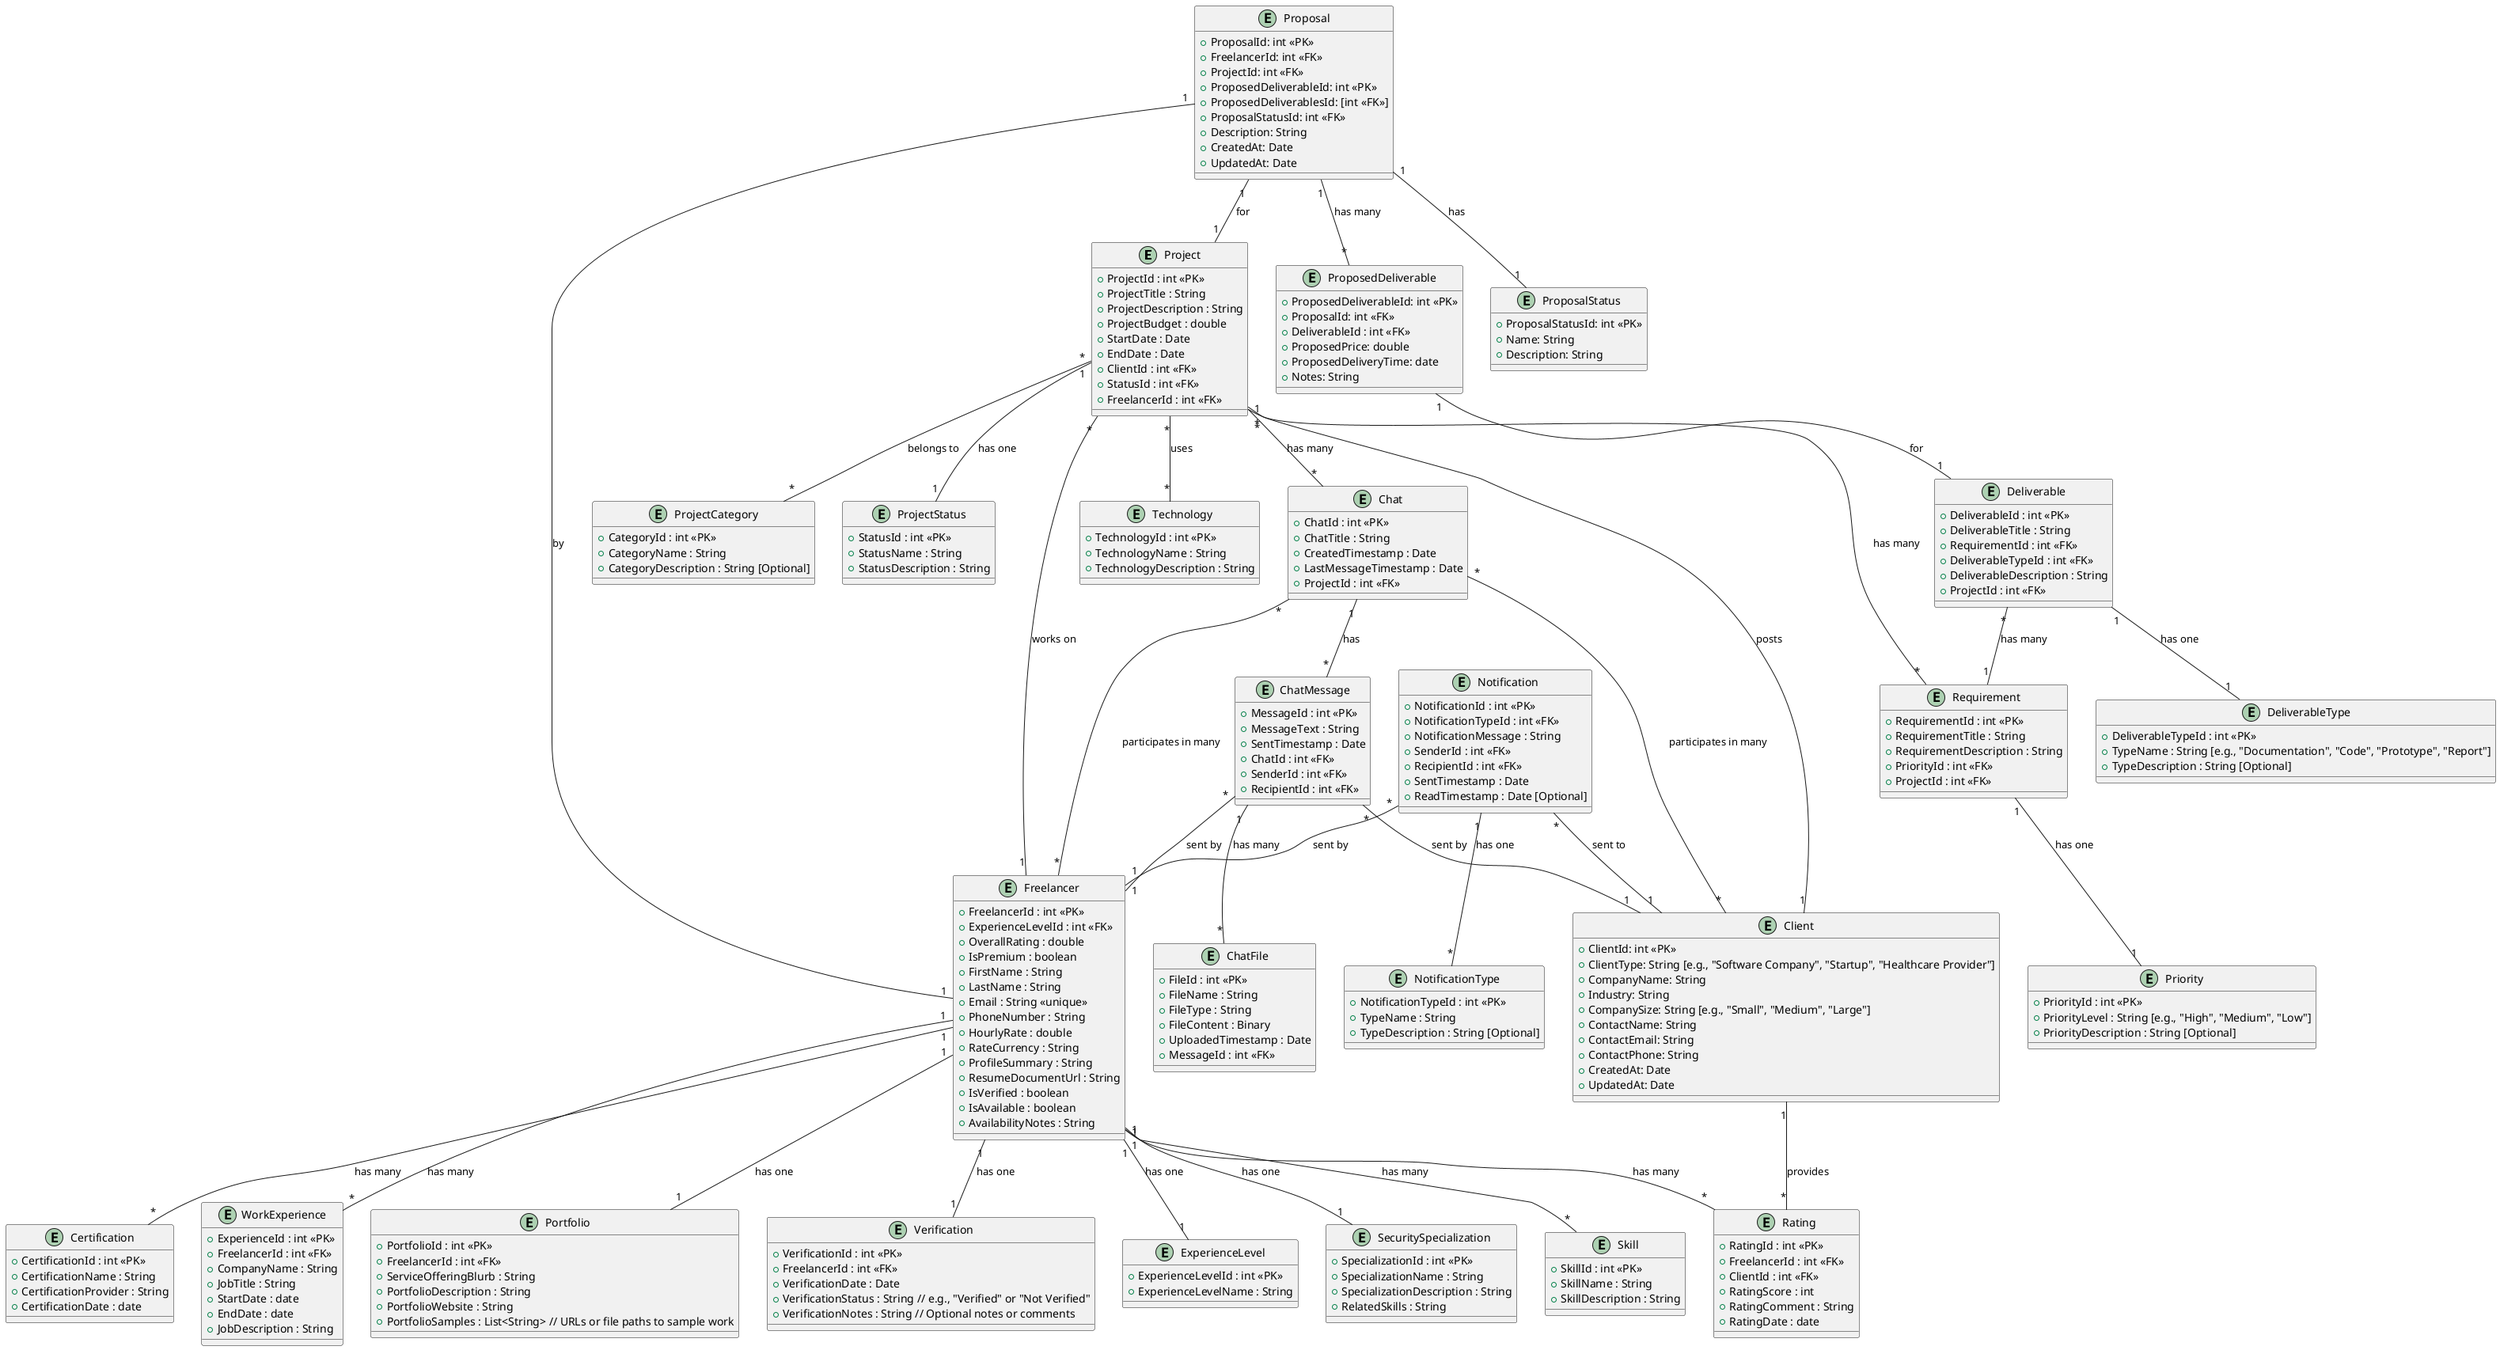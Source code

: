 @startuml ModeloConceitual

entity Project {
   + ProjectId : int <<PK>>
   + ProjectTitle : String
   + ProjectDescription : String
   + ProjectBudget : double 
   + StartDate : Date
   + EndDate : Date 
   + ClientId : int <<FK>> 
   + StatusId : int <<FK>>
   + FreelancerId : int <<FK>>

}

entity ProjectCategory {
   + CategoryId : int <<PK>>
   + CategoryName : String
   + CategoryDescription : String [Optional]
}

entity ProjectStatus {
   + StatusId : int <<PK>>
   + StatusName : String
   + StatusDescription : String
}

entity Requirement {
   + RequirementId : int <<PK>>
   + RequirementTitle : String
   + RequirementDescription : String
   + PriorityId : int <<FK>> 
   + ProjectId : int <<FK>>
}

entity Deliverable {
   + DeliverableId : int <<PK>>
   + DeliverableTitle : String
   + RequirementId : int <<FK>>
   + DeliverableTypeId : int <<FK>>
   + DeliverableDescription : String
   + ProjectId : int <<FK>>
}

entity DeliverableType {
   + DeliverableTypeId : int <<PK>>
   + TypeName : String [e.g., "Documentation", "Code", "Prototype", "Report"]
   + TypeDescription : String [Optional]
}

entity Technology {
   + TechnologyId : int <<PK>>
   + TechnologyName : String
   + TechnologyDescription : String
} 

entity Priority {
   + PriorityId : int <<PK>>
   + PriorityLevel : String [e.g., "High", "Medium", "Low"]
   + PriorityDescription : String [Optional]
}

entity Freelancer {
    + FreelancerId : int <<PK>>
    + ExperienceLevelId : int <<FK>>
    + OverallRating : double
    + IsPremium : boolean
    + FirstName : String
    + LastName : String
    + Email : String <<unique>>
    + PhoneNumber : String
    + HourlyRate : double
    + RateCurrency : String
    + ProfileSummary : String
    + ResumeDocumentUrl : String
    + IsVerified : boolean
    + IsAvailable : boolean
    + AvailabilityNotes : String
}

entity ExperienceLevel {
    + ExperienceLevelId : int <<PK>>
    + ExperienceLevelName : String
}

entity SecuritySpecialization {
    + SpecializationId : int <<PK>> 
    + SpecializationName : String
    + SpecializationDescription : String
    + RelatedSkills : String
}

entity Skill {
    + SkillId : int <<PK>>
    + SkillName : String
    + SkillDescription : String
}

entity Certification {
    + CertificationId : int <<PK>> 
    + CertificationName : String
    + CertificationProvider : String
    + CertificationDate : date
}

entity WorkExperience {
    + ExperienceId : int <<PK>>
    + FreelancerId : int <<FK>>
    + CompanyName : String
    + JobTitle : String
    + StartDate : date
    + EndDate : date
    + JobDescription : String
}

entity Rating {
    + RatingId : int <<PK>>
    + FreelancerId : int <<FK>>
    + ClientId : int <<FK>>
    + RatingScore : int
    + RatingComment : String
    + RatingDate : date
}

entity Portfolio {
    + PortfolioId : int <<PK>>
    + FreelancerId : int <<FK>>
    + ServiceOfferingBlurb : String
    + PortfolioDescription : String
    + PortfolioWebsite : String
    + PortfolioSamples : List<String> // URLs or file paths to sample work
}

entity Verification {
    + VerificationId : int <<PK>>
    + FreelancerId : int <<FK>>
    + VerificationDate : Date
    + VerificationStatus : String // e.g., "Verified" or "Not Verified"
    + VerificationNotes : String // Optional notes or comments
}

entity Client {
    + ClientId: int <<PK>>
    + ClientType: String [e.g., "Software Company", "Startup", "Healthcare Provider"]
    + CompanyName: String
    + Industry: String
    + CompanySize: String [e.g., "Small", "Medium", "Large"]
    + ContactName: String
    + ContactEmail: String
    + ContactPhone: String
    + CreatedAt: Date
    + UpdatedAt: Date
}

entity Proposal {
    + ProposalId: int <<PK>> 
    + FreelancerId: int <<FK>>
    + ProjectId: int <<FK>>
    + ProposedDeliverableId: int <<PK>>
    + ProposedDeliverablesId: [int <<FK>>]
    + ProposalStatusId: int <<FK>>
    + Description: String
    + CreatedAt: Date
    + UpdatedAt: Date
}

entity ProposedDeliverable {
    + ProposedDeliverableId: int <<PK>>
    + ProposalId: int <<FK>>
    + DeliverableId : int <<FK>>
    + ProposedPrice: double
    + ProposedDeliveryTime: date
    + Notes: String
}

entity ProposalStatus {
    + ProposalStatusId: int <<PK>>
    + Name: String
    + Description: String
}

entity Chat {
    + ChatId : int <<PK>>
    + ChatTitle : String
    + CreatedTimestamp : Date
    + LastMessageTimestamp : Date
    + ProjectId : int <<FK>>
}

entity ChatMessage {
    + MessageId : int <<PK>>
    + MessageText : String
    + SentTimestamp : Date
    + ChatId : int <<FK>>
    + SenderId : int <<FK>>
    + RecipientId : int <<FK>>
}

entity ChatFile {
    + FileId : int <<PK>>
    + FileName : String
    + FileType : String
    + FileContent : Binary
    + UploadedTimestamp : Date
    + MessageId : int <<FK>>
}

entity Notification {
    + NotificationId : int <<PK>>
    + NotificationTypeId : int <<FK>>
    + NotificationMessage : String
    + SenderId : int <<FK>>
    + RecipientId : int <<FK>>
    + SentTimestamp : Date
    + ReadTimestamp : Date [Optional]
}

entity NotificationType {
    + NotificationTypeId : int <<PK>>
    + TypeName : String
    + TypeDescription : String [Optional]
}

Notification "1" -- "*" NotificationType : has one
Notification "*" -- "1" Freelancer : sent by
Notification "*" -- "1" Client : sent to

Project "*" -- "*" ProjectCategory : belongs to
Project "*" -- "*" Chat : has many
Chat "1" -- "*" ChatMessage : has
ChatMessage "1" -- "*" ChatFile : has many
ChatMessage "*" -- "1" Freelancer : sent by
ChatMessage "*" -- "1" Client : sent by
Freelancer "*" -- "*" Chat : participates in many
Client "*" -- "*" Chat : participates in many

Proposal "1" -- "1" Freelancer : by
Proposal "1" -- "1" Project : for
Proposal "1" -- "*" ProposedDeliverable : has many
Proposal "1" -- "1" ProposalStatus : has

ProposedDeliverable "1" -- "1" Deliverable : for

Client "1" -- "*" Project : posts
Client "1" -- "*" Rating : provides


Freelancer "1" -- "*" Project : works on 
Freelancer "1" -- "1" Verification : has one
Freelancer "1" -- "1" Portfolio : has one
Freelancer "1" -- "1" ExperienceLevel : has one
Freelancer "1" -- "1" SecuritySpecialization : has one

Freelancer "1" -- "*" Skill : has many
Freelancer "1" -- "*" Certification : has many
Freelancer "1" -- "*" WorkExperience : has many
Freelancer "1" -- "*" Rating : has many


Deliverable "1" -- "1" DeliverableType : has one
Deliverable "*" -- "1" Requirement : has many
Requirement "1" -- "1" Priority : has one
Project "1" -- "1" ProjectStatus : has one
Project "1" -- "*" Requirement : has many
Project "*" -- "*" Technology : uses 


@enduml